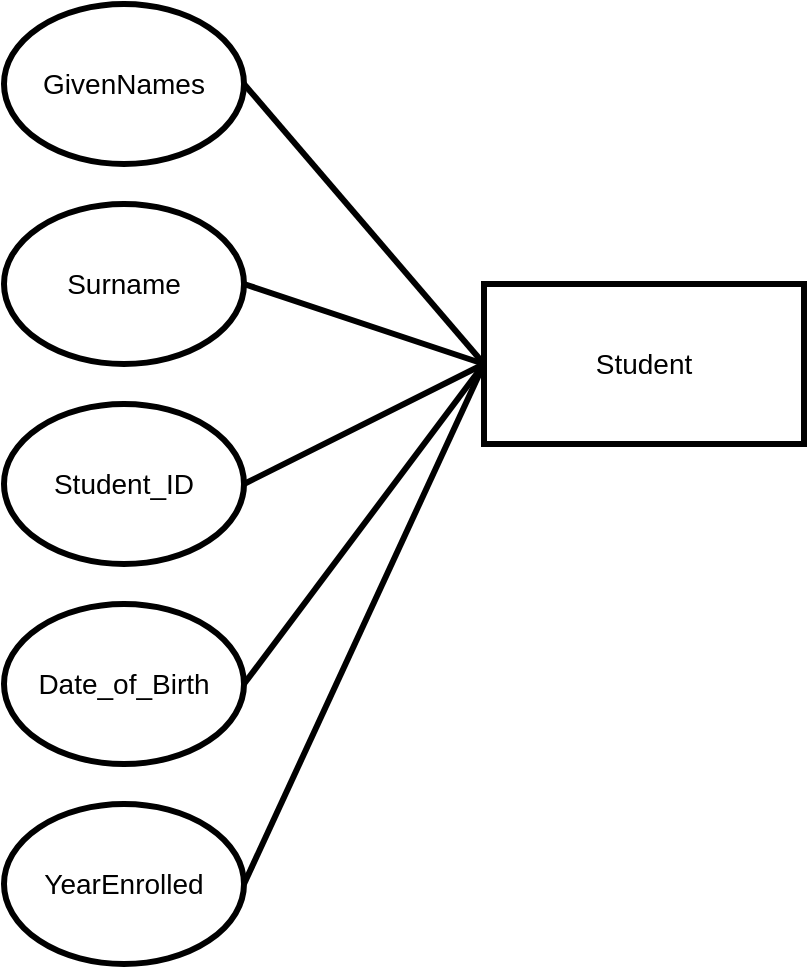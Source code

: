 <mxfile version="21.0.2" type="github">
  <diagram id="R2lEEEUBdFMjLlhIrx00" name="Page-1">
    <mxGraphModel dx="1509" dy="844" grid="1" gridSize="10" guides="1" tooltips="1" connect="1" arrows="1" fold="1" page="1" pageScale="1" pageWidth="1169" pageHeight="827" math="0" shadow="0" extFonts="Permanent Marker^https://fonts.googleapis.com/css?family=Permanent+Marker">
      <root>
        <mxCell id="0" />
        <mxCell id="1" parent="0" />
        <mxCell id="jF5m51w50DA3hgHPm8fN-1" value="GivenNames" style="ellipse;whiteSpace=wrap;html=1;fontSize=14;strokeWidth=3;" vertex="1" parent="1">
          <mxGeometry x="80" y="80" width="120" height="80" as="geometry" />
        </mxCell>
        <mxCell id="jF5m51w50DA3hgHPm8fN-2" value="Surname" style="ellipse;whiteSpace=wrap;html=1;fontSize=14;strokeWidth=3;" vertex="1" parent="1">
          <mxGeometry x="80" y="180" width="120" height="80" as="geometry" />
        </mxCell>
        <mxCell id="jF5m51w50DA3hgHPm8fN-3" value="Student_ID" style="ellipse;whiteSpace=wrap;html=1;fontSize=14;strokeWidth=3;" vertex="1" parent="1">
          <mxGeometry x="80" y="280" width="120" height="80" as="geometry" />
        </mxCell>
        <mxCell id="jF5m51w50DA3hgHPm8fN-4" value="Date_of_Birth" style="ellipse;whiteSpace=wrap;html=1;fontSize=14;strokeWidth=3;" vertex="1" parent="1">
          <mxGeometry x="80" y="380" width="120" height="80" as="geometry" />
        </mxCell>
        <mxCell id="jF5m51w50DA3hgHPm8fN-5" value="YearEnrolled" style="ellipse;whiteSpace=wrap;html=1;fontSize=14;strokeWidth=3;" vertex="1" parent="1">
          <mxGeometry x="80" y="480" width="120" height="80" as="geometry" />
        </mxCell>
        <mxCell id="jF5m51w50DA3hgHPm8fN-6" value="Student" style="rounded=0;whiteSpace=wrap;html=1;strokeWidth=3;fontSize=14;" vertex="1" parent="1">
          <mxGeometry x="320" y="220" width="160" height="80" as="geometry" />
        </mxCell>
        <mxCell id="jF5m51w50DA3hgHPm8fN-7" value="" style="endArrow=none;html=1;rounded=0;exitX=1;exitY=0.5;exitDx=0;exitDy=0;entryX=0;entryY=0.5;entryDx=0;entryDy=0;strokeWidth=3;" edge="1" parent="1" source="jF5m51w50DA3hgHPm8fN-1" target="jF5m51w50DA3hgHPm8fN-6">
          <mxGeometry width="50" height="50" relative="1" as="geometry">
            <mxPoint x="350" y="350" as="sourcePoint" />
            <mxPoint x="400" y="300" as="targetPoint" />
            <Array as="points">
              <mxPoint x="260" y="190" />
            </Array>
          </mxGeometry>
        </mxCell>
        <mxCell id="jF5m51w50DA3hgHPm8fN-8" value="" style="endArrow=none;html=1;rounded=0;exitX=1;exitY=0.5;exitDx=0;exitDy=0;strokeWidth=3;entryX=0;entryY=0.5;entryDx=0;entryDy=0;" edge="1" parent="1" source="jF5m51w50DA3hgHPm8fN-2" target="jF5m51w50DA3hgHPm8fN-6">
          <mxGeometry width="50" height="50" relative="1" as="geometry">
            <mxPoint x="210" y="130" as="sourcePoint" />
            <mxPoint x="320" y="260" as="targetPoint" />
          </mxGeometry>
        </mxCell>
        <mxCell id="jF5m51w50DA3hgHPm8fN-9" value="" style="endArrow=none;html=1;rounded=0;exitX=1;exitY=0.5;exitDx=0;exitDy=0;strokeWidth=3;" edge="1" parent="1" source="jF5m51w50DA3hgHPm8fN-3">
          <mxGeometry width="50" height="50" relative="1" as="geometry">
            <mxPoint x="210" y="230" as="sourcePoint" />
            <mxPoint x="320" y="260" as="targetPoint" />
          </mxGeometry>
        </mxCell>
        <mxCell id="jF5m51w50DA3hgHPm8fN-10" value="" style="endArrow=none;html=1;rounded=0;exitX=1;exitY=0.5;exitDx=0;exitDy=0;strokeWidth=3;entryX=0;entryY=0.5;entryDx=0;entryDy=0;" edge="1" parent="1" source="jF5m51w50DA3hgHPm8fN-4" target="jF5m51w50DA3hgHPm8fN-6">
          <mxGeometry width="50" height="50" relative="1" as="geometry">
            <mxPoint x="220" y="240" as="sourcePoint" />
            <mxPoint x="320" y="270" as="targetPoint" />
          </mxGeometry>
        </mxCell>
        <mxCell id="jF5m51w50DA3hgHPm8fN-11" value="" style="endArrow=none;html=1;rounded=0;exitX=1;exitY=0.5;exitDx=0;exitDy=0;strokeWidth=3;entryX=0;entryY=0.5;entryDx=0;entryDy=0;" edge="1" parent="1" source="jF5m51w50DA3hgHPm8fN-5" target="jF5m51w50DA3hgHPm8fN-6">
          <mxGeometry width="50" height="50" relative="1" as="geometry">
            <mxPoint x="230" y="250" as="sourcePoint" />
            <mxPoint x="350" y="290" as="targetPoint" />
          </mxGeometry>
        </mxCell>
      </root>
    </mxGraphModel>
  </diagram>
</mxfile>
